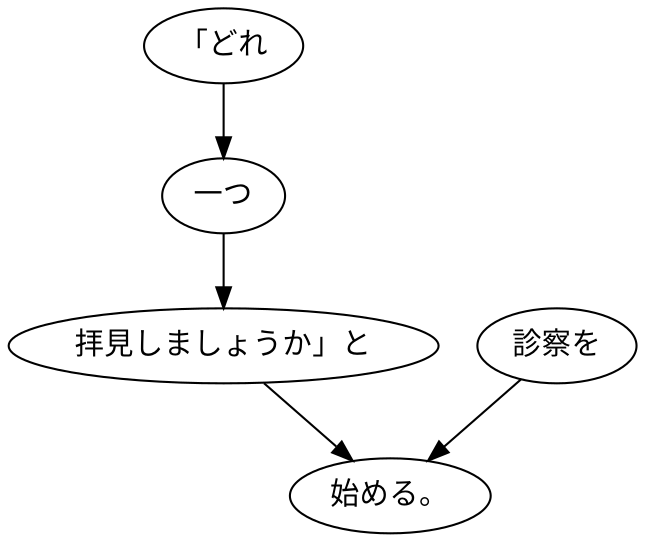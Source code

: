 digraph graph5403 {
	node0 [label="「どれ"];
	node1 [label="一つ"];
	node2 [label="拝見しましょうか」と"];
	node3 [label="診察を"];
	node4 [label="始める。"];
	node0 -> node1;
	node1 -> node2;
	node2 -> node4;
	node3 -> node4;
}
